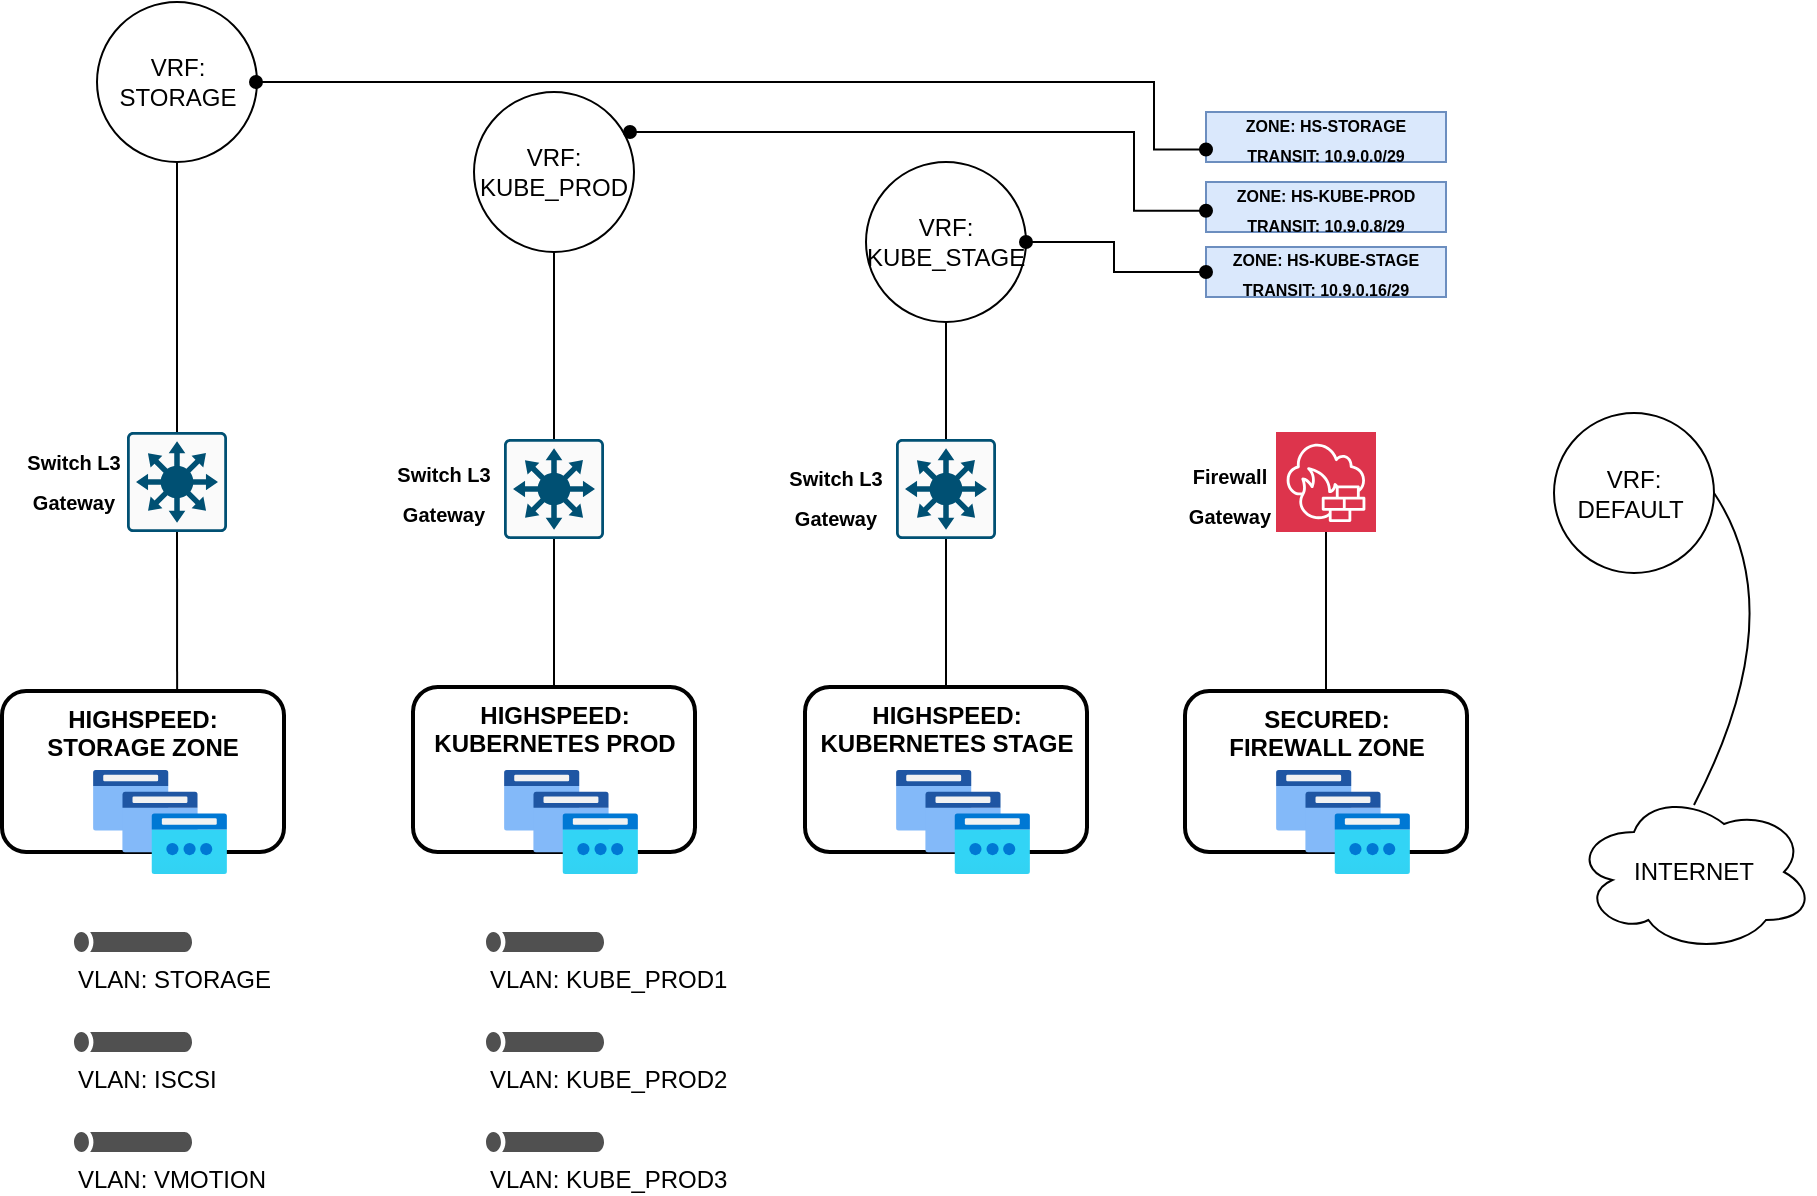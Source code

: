 <mxfile version="24.7.8">
  <diagram name="Page-1" id="DfgF07pSp3SU1vPiNN7P">
    <mxGraphModel dx="1633" dy="484" grid="1" gridSize="10" guides="1" tooltips="1" connect="1" arrows="1" fold="1" page="1" pageScale="1" pageWidth="1100" pageHeight="850" math="0" shadow="0">
      <root>
        <mxCell id="0" />
        <mxCell id="1" parent="0" />
        <mxCell id="8cZCbVJFZoDK88C4Q4Ue-1" value="" style="sketch=0;points=[[0.015,0.015,0],[0.985,0.015,0],[0.985,0.985,0],[0.015,0.985,0],[0.25,0,0],[0.5,0,0],[0.75,0,0],[1,0.25,0],[1,0.5,0],[1,0.75,0],[0.75,1,0],[0.5,1,0],[0.25,1,0],[0,0.75,0],[0,0.5,0],[0,0.25,0]];verticalLabelPosition=bottom;html=1;verticalAlign=top;aspect=fixed;align=center;pointerEvents=1;shape=mxgraph.cisco19.rect;prIcon=l3_switch;fillColor=#FAFAFA;strokeColor=#005073;" parent="1" vertex="1">
          <mxGeometry x="-665" y="233.5" width="50" height="50" as="geometry" />
        </mxCell>
        <mxCell id="8cZCbVJFZoDK88C4Q4Ue-3" value="" style="sketch=0;points=[[0.015,0.015,0],[0.985,0.015,0],[0.985,0.985,0],[0.015,0.985,0],[0.25,0,0],[0.5,0,0],[0.75,0,0],[1,0.25,0],[1,0.5,0],[1,0.75,0],[0.75,1,0],[0.5,1,0],[0.25,1,0],[0,0.75,0],[0,0.5,0],[0,0.25,0]];verticalLabelPosition=bottom;html=1;verticalAlign=top;aspect=fixed;align=center;pointerEvents=1;shape=mxgraph.cisco19.rect;prIcon=l3_switch;fillColor=#FAFAFA;strokeColor=#005073;" parent="1" vertex="1">
          <mxGeometry x="-469" y="233.5" width="50" height="50" as="geometry" />
        </mxCell>
        <mxCell id="8cZCbVJFZoDK88C4Q4Ue-4" value="" style="sketch=0;points=[[0,0,0],[0.25,0,0],[0.5,0,0],[0.75,0,0],[1,0,0],[0,1,0],[0.25,1,0],[0.5,1,0],[0.75,1,0],[1,1,0],[0,0.25,0],[0,0.5,0],[0,0.75,0],[1,0.25,0],[1,0.5,0],[1,0.75,0]];outlineConnect=0;fontColor=#232F3E;fillColor=#DD344C;strokeColor=#ffffff;dashed=0;verticalLabelPosition=bottom;verticalAlign=top;align=center;html=1;fontSize=12;fontStyle=0;aspect=fixed;shape=mxgraph.aws4.resourceIcon;resIcon=mxgraph.aws4.network_firewall;" parent="1" vertex="1">
          <mxGeometry x="-279" y="230" width="50" height="50" as="geometry" />
        </mxCell>
        <mxCell id="8cZCbVJFZoDK88C4Q4Ue-5" value="" style="sketch=0;points=[[0.015,0.015,0],[0.985,0.015,0],[0.985,0.985,0],[0.015,0.985,0],[0.25,0,0],[0.5,0,0],[0.75,0,0],[1,0.25,0],[1,0.5,0],[1,0.75,0],[0.75,1,0],[0.5,1,0],[0.25,1,0],[0,0.75,0],[0,0.5,0],[0,0.25,0]];verticalLabelPosition=bottom;html=1;verticalAlign=top;aspect=fixed;align=center;pointerEvents=1;shape=mxgraph.cisco19.rect;prIcon=l3_switch;fillColor=#FAFAFA;strokeColor=#005073;" parent="1" vertex="1">
          <mxGeometry x="-853.5" y="230" width="50" height="50" as="geometry" />
        </mxCell>
        <mxCell id="8cZCbVJFZoDK88C4Q4Ue-6" value="HIGHSPEED:&lt;div&gt;STORAGE ZONE&lt;/div&gt;" style="rounded=1;whiteSpace=wrap;html=1;fillColor=none;strokeWidth=2;verticalAlign=top;fontStyle=1" parent="1" vertex="1">
          <mxGeometry x="-916" y="359.5" width="141" height="80.5" as="geometry" />
        </mxCell>
        <mxCell id="8cZCbVJFZoDK88C4Q4Ue-7" value="HIGHSPEED: KUBERNETES PROD" style="rounded=1;whiteSpace=wrap;html=1;fillColor=none;strokeWidth=2;verticalAlign=top;fontStyle=1" parent="1" vertex="1">
          <mxGeometry x="-710.5" y="357.5" width="141" height="82.5" as="geometry" />
        </mxCell>
        <mxCell id="8cZCbVJFZoDK88C4Q4Ue-8" value="HIGHSPEED: KUBERNETES STAGE" style="rounded=1;whiteSpace=wrap;html=1;fillColor=none;strokeWidth=2;verticalAlign=top;fontStyle=1" parent="1" vertex="1">
          <mxGeometry x="-514.5" y="357.5" width="141" height="82.5" as="geometry" />
        </mxCell>
        <mxCell id="8cZCbVJFZoDK88C4Q4Ue-9" value="SECURED:&lt;div&gt;FIREWALL ZONE&lt;/div&gt;" style="rounded=1;whiteSpace=wrap;html=1;fillColor=none;strokeWidth=2;verticalAlign=top;fontStyle=1" parent="1" vertex="1">
          <mxGeometry x="-324.5" y="359.5" width="141" height="80.5" as="geometry" />
        </mxCell>
        <mxCell id="8cZCbVJFZoDK88C4Q4Ue-10" value="&lt;font style=&quot;font-size: 10px;&quot;&gt;&lt;b&gt;Switch L3 Gateway&lt;/b&gt;&lt;/font&gt;" style="text;html=1;align=center;verticalAlign=middle;whiteSpace=wrap;rounded=0;fontSize=16;" parent="1" vertex="1">
          <mxGeometry x="-529" y="245.5" width="60" height="30" as="geometry" />
        </mxCell>
        <mxCell id="8cZCbVJFZoDK88C4Q4Ue-11" value="&lt;font style=&quot;font-size: 10px;&quot;&gt;&lt;b&gt;Switch L3 Gateway&lt;/b&gt;&lt;/font&gt;" style="text;html=1;align=center;verticalAlign=middle;whiteSpace=wrap;rounded=0;fontSize=16;" parent="1" vertex="1">
          <mxGeometry x="-725" y="243.5" width="60" height="30" as="geometry" />
        </mxCell>
        <mxCell id="8cZCbVJFZoDK88C4Q4Ue-12" value="&lt;font style=&quot;font-size: 10px;&quot;&gt;&lt;b&gt;Switch L3 Gateway&lt;/b&gt;&lt;/font&gt;" style="text;html=1;align=center;verticalAlign=middle;whiteSpace=wrap;rounded=0;fontSize=16;" parent="1" vertex="1">
          <mxGeometry x="-910.5" y="237.5" width="60" height="30" as="geometry" />
        </mxCell>
        <mxCell id="8cZCbVJFZoDK88C4Q4Ue-13" value="&lt;font size=&quot;1&quot;&gt;&lt;b&gt;Firewall Gateway&lt;/b&gt;&lt;/font&gt;" style="text;html=1;align=center;verticalAlign=middle;whiteSpace=wrap;rounded=0;fontSize=16;" parent="1" vertex="1">
          <mxGeometry x="-332.5" y="243.5" width="60" height="32" as="geometry" />
        </mxCell>
        <mxCell id="8cZCbVJFZoDK88C4Q4Ue-20" value="" style="image;aspect=fixed;html=1;points=[];align=center;fontSize=12;image=img/lib/azure2/networking/IP_Groups.svg;" parent="1" vertex="1">
          <mxGeometry x="-870.5" y="399" width="67" height="52" as="geometry" />
        </mxCell>
        <mxCell id="8cZCbVJFZoDK88C4Q4Ue-21" value="" style="image;aspect=fixed;html=1;points=[];align=center;fontSize=12;image=img/lib/azure2/networking/IP_Groups.svg;" parent="1" vertex="1">
          <mxGeometry x="-665" y="399" width="67" height="52" as="geometry" />
        </mxCell>
        <mxCell id="8cZCbVJFZoDK88C4Q4Ue-22" value="" style="image;aspect=fixed;html=1;points=[];align=center;fontSize=12;image=img/lib/azure2/networking/IP_Groups.svg;" parent="1" vertex="1">
          <mxGeometry x="-469" y="399" width="67" height="52" as="geometry" />
        </mxCell>
        <mxCell id="8cZCbVJFZoDK88C4Q4Ue-23" value="" style="image;aspect=fixed;html=1;points=[];align=center;fontSize=12;image=img/lib/azure2/networking/IP_Groups.svg;" parent="1" vertex="1">
          <mxGeometry x="-279" y="399" width="67" height="52" as="geometry" />
        </mxCell>
        <mxCell id="8cZCbVJFZoDK88C4Q4Ue-25" value="" style="endArrow=none;html=1;rounded=0;fontSize=12;startSize=8;endSize=8;curved=1;entryX=0.5;entryY=1;entryDx=0;entryDy=0;entryPerimeter=0;exitX=0.621;exitY=0.006;exitDx=0;exitDy=0;exitPerimeter=0;" parent="1" edge="1" target="8cZCbVJFZoDK88C4Q4Ue-5" source="8cZCbVJFZoDK88C4Q4Ue-6">
          <mxGeometry width="50" height="50" relative="1" as="geometry">
            <mxPoint x="-800" y="350" as="sourcePoint" />
            <mxPoint x="-820" y="290" as="targetPoint" />
          </mxGeometry>
        </mxCell>
        <mxCell id="8cZCbVJFZoDK88C4Q4Ue-26" value="" style="endArrow=none;html=1;rounded=0;fontSize=12;startSize=8;endSize=8;curved=1;entryX=0.5;entryY=1;entryDx=0;entryDy=0;entryPerimeter=0;exitX=0.5;exitY=0;exitDx=0;exitDy=0;" parent="1" edge="1" target="8cZCbVJFZoDK88C4Q4Ue-1" source="8cZCbVJFZoDK88C4Q4Ue-7">
          <mxGeometry width="50" height="50" relative="1" as="geometry">
            <mxPoint x="-665" y="340" as="sourcePoint" />
            <mxPoint x="-640" y="300" as="targetPoint" />
          </mxGeometry>
        </mxCell>
        <mxCell id="8cZCbVJFZoDK88C4Q4Ue-27" value="" style="endArrow=none;html=1;rounded=0;fontSize=12;startSize=8;endSize=8;curved=1;entryX=0.5;entryY=1;entryDx=0;entryDy=0;entryPerimeter=0;exitX=0.5;exitY=0;exitDx=0;exitDy=0;" parent="1" edge="1" target="8cZCbVJFZoDK88C4Q4Ue-3" source="8cZCbVJFZoDK88C4Q4Ue-8">
          <mxGeometry width="50" height="50" relative="1" as="geometry">
            <mxPoint x="-490" y="340" as="sourcePoint" />
            <mxPoint x="-460" y="290" as="targetPoint" />
          </mxGeometry>
        </mxCell>
        <mxCell id="8cZCbVJFZoDK88C4Q4Ue-28" value="" style="endArrow=none;html=1;rounded=0;fontSize=12;startSize=8;endSize=8;curved=1;entryX=0.5;entryY=1;entryDx=0;entryDy=0;entryPerimeter=0;exitX=0.5;exitY=0;exitDx=0;exitDy=0;" parent="1" source="8cZCbVJFZoDK88C4Q4Ue-9" target="8cZCbVJFZoDK88C4Q4Ue-4" edge="1">
          <mxGeometry width="50" height="50" relative="1" as="geometry">
            <mxPoint x="-840" y="370" as="sourcePoint" />
            <mxPoint x="-790" y="320" as="targetPoint" />
            <Array as="points">
              <mxPoint x="-254" y="320" />
            </Array>
          </mxGeometry>
        </mxCell>
        <mxCell id="uYjCKVZ8ciypdNTfdeA--7" value="VLAN: STORAGE" style="sketch=0;pointerEvents=1;shadow=0;dashed=0;html=1;strokeColor=none;fillColor=#505050;labelPosition=center;verticalLabelPosition=bottom;verticalAlign=top;outlineConnect=0;align=left;shape=mxgraph.office.servers.tunnel_straight;" vertex="1" parent="1">
          <mxGeometry x="-880" y="480" width="59" height="10" as="geometry" />
        </mxCell>
        <mxCell id="uYjCKVZ8ciypdNTfdeA--9" value="VLAN: ISCSI" style="sketch=0;pointerEvents=1;shadow=0;dashed=0;html=1;strokeColor=none;fillColor=#505050;labelPosition=center;verticalLabelPosition=bottom;verticalAlign=top;outlineConnect=0;align=left;shape=mxgraph.office.servers.tunnel_straight;" vertex="1" parent="1">
          <mxGeometry x="-880" y="530" width="59" height="10" as="geometry" />
        </mxCell>
        <mxCell id="uYjCKVZ8ciypdNTfdeA--10" value="VLAN: VMOTION" style="sketch=0;pointerEvents=1;shadow=0;dashed=0;html=1;strokeColor=none;fillColor=#505050;labelPosition=center;verticalLabelPosition=bottom;verticalAlign=top;outlineConnect=0;align=left;shape=mxgraph.office.servers.tunnel_straight;" vertex="1" parent="1">
          <mxGeometry x="-880" y="580" width="59" height="10" as="geometry" />
        </mxCell>
        <mxCell id="uYjCKVZ8ciypdNTfdeA--13" value="VLAN: KUBE_PROD1" style="sketch=0;pointerEvents=1;shadow=0;dashed=0;html=1;strokeColor=none;fillColor=#505050;labelPosition=center;verticalLabelPosition=bottom;verticalAlign=top;outlineConnect=0;align=left;shape=mxgraph.office.servers.tunnel_straight;" vertex="1" parent="1">
          <mxGeometry x="-674" y="480" width="59" height="10" as="geometry" />
        </mxCell>
        <mxCell id="uYjCKVZ8ciypdNTfdeA--14" value="VLAN: KUBE_PROD2" style="sketch=0;pointerEvents=1;shadow=0;dashed=0;html=1;strokeColor=none;fillColor=#505050;labelPosition=center;verticalLabelPosition=bottom;verticalAlign=top;outlineConnect=0;align=left;shape=mxgraph.office.servers.tunnel_straight;" vertex="1" parent="1">
          <mxGeometry x="-674" y="530" width="59" height="10" as="geometry" />
        </mxCell>
        <mxCell id="uYjCKVZ8ciypdNTfdeA--15" value="VLAN: KUBE_PROD3" style="sketch=0;pointerEvents=1;shadow=0;dashed=0;html=1;strokeColor=none;fillColor=#505050;labelPosition=center;verticalLabelPosition=bottom;verticalAlign=top;outlineConnect=0;align=left;shape=mxgraph.office.servers.tunnel_straight;" vertex="1" parent="1">
          <mxGeometry x="-674" y="580" width="59" height="10" as="geometry" />
        </mxCell>
        <mxCell id="uYjCKVZ8ciypdNTfdeA--16" value="VRF:&lt;div&gt;STORAGE&lt;/div&gt;" style="ellipse;whiteSpace=wrap;html=1;aspect=fixed;" vertex="1" parent="1">
          <mxGeometry x="-868.5" y="15" width="80" height="80" as="geometry" />
        </mxCell>
        <mxCell id="uYjCKVZ8ciypdNTfdeA--17" value="VRF: KUBE_PROD" style="ellipse;whiteSpace=wrap;html=1;aspect=fixed;" vertex="1" parent="1">
          <mxGeometry x="-680" y="60" width="80" height="80" as="geometry" />
        </mxCell>
        <mxCell id="uYjCKVZ8ciypdNTfdeA--18" value="VRF: KUBE_STAGE" style="ellipse;whiteSpace=wrap;html=1;aspect=fixed;" vertex="1" parent="1">
          <mxGeometry x="-484" y="95" width="80" height="80" as="geometry" />
        </mxCell>
        <mxCell id="uYjCKVZ8ciypdNTfdeA--19" value="VRF: DEFAULT&amp;nbsp;" style="ellipse;whiteSpace=wrap;html=1;aspect=fixed;" vertex="1" parent="1">
          <mxGeometry x="-140" y="220.5" width="80" height="80" as="geometry" />
        </mxCell>
        <mxCell id="uYjCKVZ8ciypdNTfdeA--20" value="&lt;font style=&quot;font-size: 8px;&quot;&gt;&lt;b&gt;ZONE: HS-STORAGE&lt;/b&gt;&lt;/font&gt;&lt;div&gt;&lt;font style=&quot;font-size: 8px;&quot;&gt;&lt;b&gt;TRANSIT: 10.9.0.0/29&lt;/b&gt;&lt;/font&gt;&lt;/div&gt;" style="rounded=0;whiteSpace=wrap;html=1;fillColor=#dae8fc;strokeColor=#6c8ebf;" vertex="1" parent="1">
          <mxGeometry x="-314" y="70" width="120" height="25" as="geometry" />
        </mxCell>
        <mxCell id="uYjCKVZ8ciypdNTfdeA--22" value="&lt;font style=&quot;font-size: 8px;&quot;&gt;&lt;b&gt;ZONE: HS-KUBE-PROD&lt;/b&gt;&lt;/font&gt;&lt;div&gt;&lt;font style=&quot;font-size: 8px;&quot;&gt;&lt;b&gt;TRANSIT: 10.9.0.8/29&lt;/b&gt;&lt;/font&gt;&lt;/div&gt;" style="rounded=0;whiteSpace=wrap;html=1;fillColor=#dae8fc;strokeColor=#6c8ebf;" vertex="1" parent="1">
          <mxGeometry x="-314" y="105" width="120" height="25" as="geometry" />
        </mxCell>
        <mxCell id="uYjCKVZ8ciypdNTfdeA--23" value="&lt;font style=&quot;font-size: 8px;&quot;&gt;&lt;b&gt;ZONE: HS-KUBE-STAGE&lt;/b&gt;&lt;/font&gt;&lt;div&gt;&lt;font style=&quot;font-size: 8px;&quot;&gt;&lt;b&gt;TRANSIT: 10.9.0.16/29&lt;/b&gt;&lt;/font&gt;&lt;/div&gt;" style="rounded=0;whiteSpace=wrap;html=1;fillColor=#dae8fc;strokeColor=#6c8ebf;" vertex="1" parent="1">
          <mxGeometry x="-314" y="137.5" width="120" height="25" as="geometry" />
        </mxCell>
        <mxCell id="uYjCKVZ8ciypdNTfdeA--24" value="INTERNET" style="ellipse;shape=cloud;whiteSpace=wrap;html=1;" vertex="1" parent="1">
          <mxGeometry x="-130" y="410" width="120" height="80" as="geometry" />
        </mxCell>
        <mxCell id="uYjCKVZ8ciypdNTfdeA--25" value="" style="endArrow=none;html=1;rounded=0;fontSize=12;startSize=8;endSize=8;curved=1;exitX=0.5;exitY=0.081;exitDx=0;exitDy=0;entryX=1;entryY=0.5;entryDx=0;entryDy=0;exitPerimeter=0;" edge="1" parent="1" source="uYjCKVZ8ciypdNTfdeA--24" target="uYjCKVZ8ciypdNTfdeA--19">
          <mxGeometry width="50" height="50" relative="1" as="geometry">
            <mxPoint x="-150" y="261" as="sourcePoint" />
            <mxPoint x="-68" y="231.5" as="targetPoint" />
            <Array as="points">
              <mxPoint x="-20" y="320" />
            </Array>
          </mxGeometry>
        </mxCell>
        <mxCell id="uYjCKVZ8ciypdNTfdeA--28" value="" style="endArrow=none;html=1;rounded=0;fontSize=12;startSize=8;endSize=8;curved=1;exitX=0.5;exitY=0;exitDx=0;exitDy=0;exitPerimeter=0;entryX=0.5;entryY=1;entryDx=0;entryDy=0;" edge="1" parent="1" source="8cZCbVJFZoDK88C4Q4Ue-3" target="uYjCKVZ8ciypdNTfdeA--18">
          <mxGeometry width="50" height="50" relative="1" as="geometry">
            <mxPoint x="-450" y="230" as="sourcePoint" />
            <mxPoint x="-420" y="140" as="targetPoint" />
          </mxGeometry>
        </mxCell>
        <mxCell id="uYjCKVZ8ciypdNTfdeA--30" value="" style="edgeStyle=elbowEdgeStyle;elbow=horizontal;endArrow=oval;html=1;curved=0;rounded=0;fontSize=12;endFill=1;startArrow=oval;startFill=1;entryX=0;entryY=0.5;entryDx=0;entryDy=0;exitX=1;exitY=0.5;exitDx=0;exitDy=0;" edge="1" parent="1" source="uYjCKVZ8ciypdNTfdeA--18" target="uYjCKVZ8ciypdNTfdeA--23">
          <mxGeometry width="50" height="50" relative="1" as="geometry">
            <mxPoint x="-430" y="270" as="sourcePoint" />
            <mxPoint x="-380" y="220" as="targetPoint" />
            <Array as="points">
              <mxPoint x="-360" y="130" />
            </Array>
          </mxGeometry>
        </mxCell>
        <mxCell id="uYjCKVZ8ciypdNTfdeA--33" value="" style="edgeStyle=elbowEdgeStyle;elbow=horizontal;endArrow=oval;html=1;curved=0;rounded=0;fontSize=12;endFill=1;startArrow=oval;startFill=1;entryX=0;entryY=0.75;entryDx=0;entryDy=0;exitX=0.975;exitY=0.25;exitDx=0;exitDy=0;exitPerimeter=0;" edge="1" parent="1" source="uYjCKVZ8ciypdNTfdeA--17">
          <mxGeometry width="50" height="50" relative="1" as="geometry">
            <mxPoint x="-610" y="170" as="sourcePoint" />
            <mxPoint x="-314.0" y="119.38" as="targetPoint" />
            <Array as="points">
              <mxPoint x="-350" y="85.63" />
            </Array>
          </mxGeometry>
        </mxCell>
        <mxCell id="uYjCKVZ8ciypdNTfdeA--34" value="" style="edgeStyle=elbowEdgeStyle;elbow=horizontal;endArrow=oval;html=1;curved=0;rounded=0;fontSize=12;endFill=1;startArrow=oval;startFill=1;entryX=0;entryY=0.75;entryDx=0;entryDy=0;" edge="1" parent="1" target="uYjCKVZ8ciypdNTfdeA--20">
          <mxGeometry width="50" height="50" relative="1" as="geometry">
            <mxPoint x="-789" y="55" as="sourcePoint" />
            <mxPoint x="-304.0" y="129.38" as="targetPoint" />
            <Array as="points">
              <mxPoint x="-340" y="70" />
            </Array>
          </mxGeometry>
        </mxCell>
        <mxCell id="uYjCKVZ8ciypdNTfdeA--35" value="" style="endArrow=none;html=1;rounded=0;fontSize=12;startSize=8;endSize=8;curved=1;exitX=0.5;exitY=0;exitDx=0;exitDy=0;exitPerimeter=0;entryX=0.5;entryY=1;entryDx=0;entryDy=0;" edge="1" parent="1" source="8cZCbVJFZoDK88C4Q4Ue-1" target="uYjCKVZ8ciypdNTfdeA--17">
          <mxGeometry width="50" height="50" relative="1" as="geometry">
            <mxPoint x="-434" y="243" as="sourcePoint" />
            <mxPoint x="-434" y="185" as="targetPoint" />
          </mxGeometry>
        </mxCell>
        <mxCell id="uYjCKVZ8ciypdNTfdeA--36" value="" style="endArrow=none;html=1;rounded=0;fontSize=12;startSize=8;endSize=8;curved=1;exitX=0.5;exitY=0;exitDx=0;exitDy=0;exitPerimeter=0;" edge="1" parent="1" source="8cZCbVJFZoDK88C4Q4Ue-5" target="uYjCKVZ8ciypdNTfdeA--16">
          <mxGeometry width="50" height="50" relative="1" as="geometry">
            <mxPoint x="-890" y="220" as="sourcePoint" />
            <mxPoint x="-828" y="100" as="targetPoint" />
          </mxGeometry>
        </mxCell>
      </root>
    </mxGraphModel>
  </diagram>
</mxfile>
